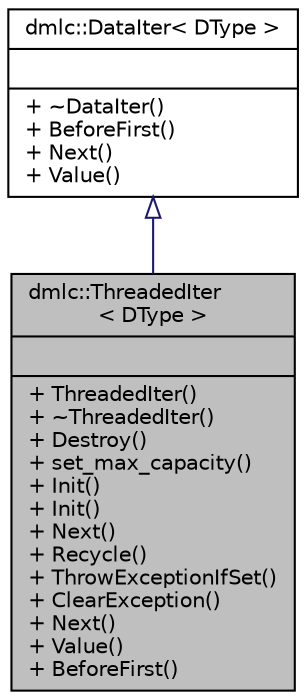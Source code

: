 digraph "dmlc::ThreadedIter&lt; DType &gt;"
{
 // LATEX_PDF_SIZE
  edge [fontname="Helvetica",fontsize="10",labelfontname="Helvetica",labelfontsize="10"];
  node [fontname="Helvetica",fontsize="10",shape=record];
  Node1 [label="{dmlc::ThreadedIter\l\< DType \>\n||+ ThreadedIter()\l+ ~ThreadedIter()\l+ Destroy()\l+ set_max_capacity()\l+ Init()\l+ Init()\l+ Next()\l+ Recycle()\l+ ThrowExceptionIfSet()\l+ ClearException()\l+ Next()\l+ Value()\l+ BeforeFirst()\l}",height=0.2,width=0.4,color="black", fillcolor="grey75", style="filled", fontcolor="black",tooltip="a iterator that was backed by a thread to pull data eagerly from a single producer into a bounded buf..."];
  Node2 -> Node1 [dir="back",color="midnightblue",fontsize="10",style="solid",arrowtail="onormal",fontname="Helvetica"];
  Node2 [label="{dmlc::DataIter\< DType \>\n||+ ~DataIter()\l+ BeforeFirst()\l+ Next()\l+ Value()\l}",height=0.2,width=0.4,color="black", fillcolor="white", style="filled",URL="$classdmlc_1_1DataIter.html",tooltip="data iterator interface this is not a C++ style iterator, but nice for data pulling:) This interface ..."];
}
